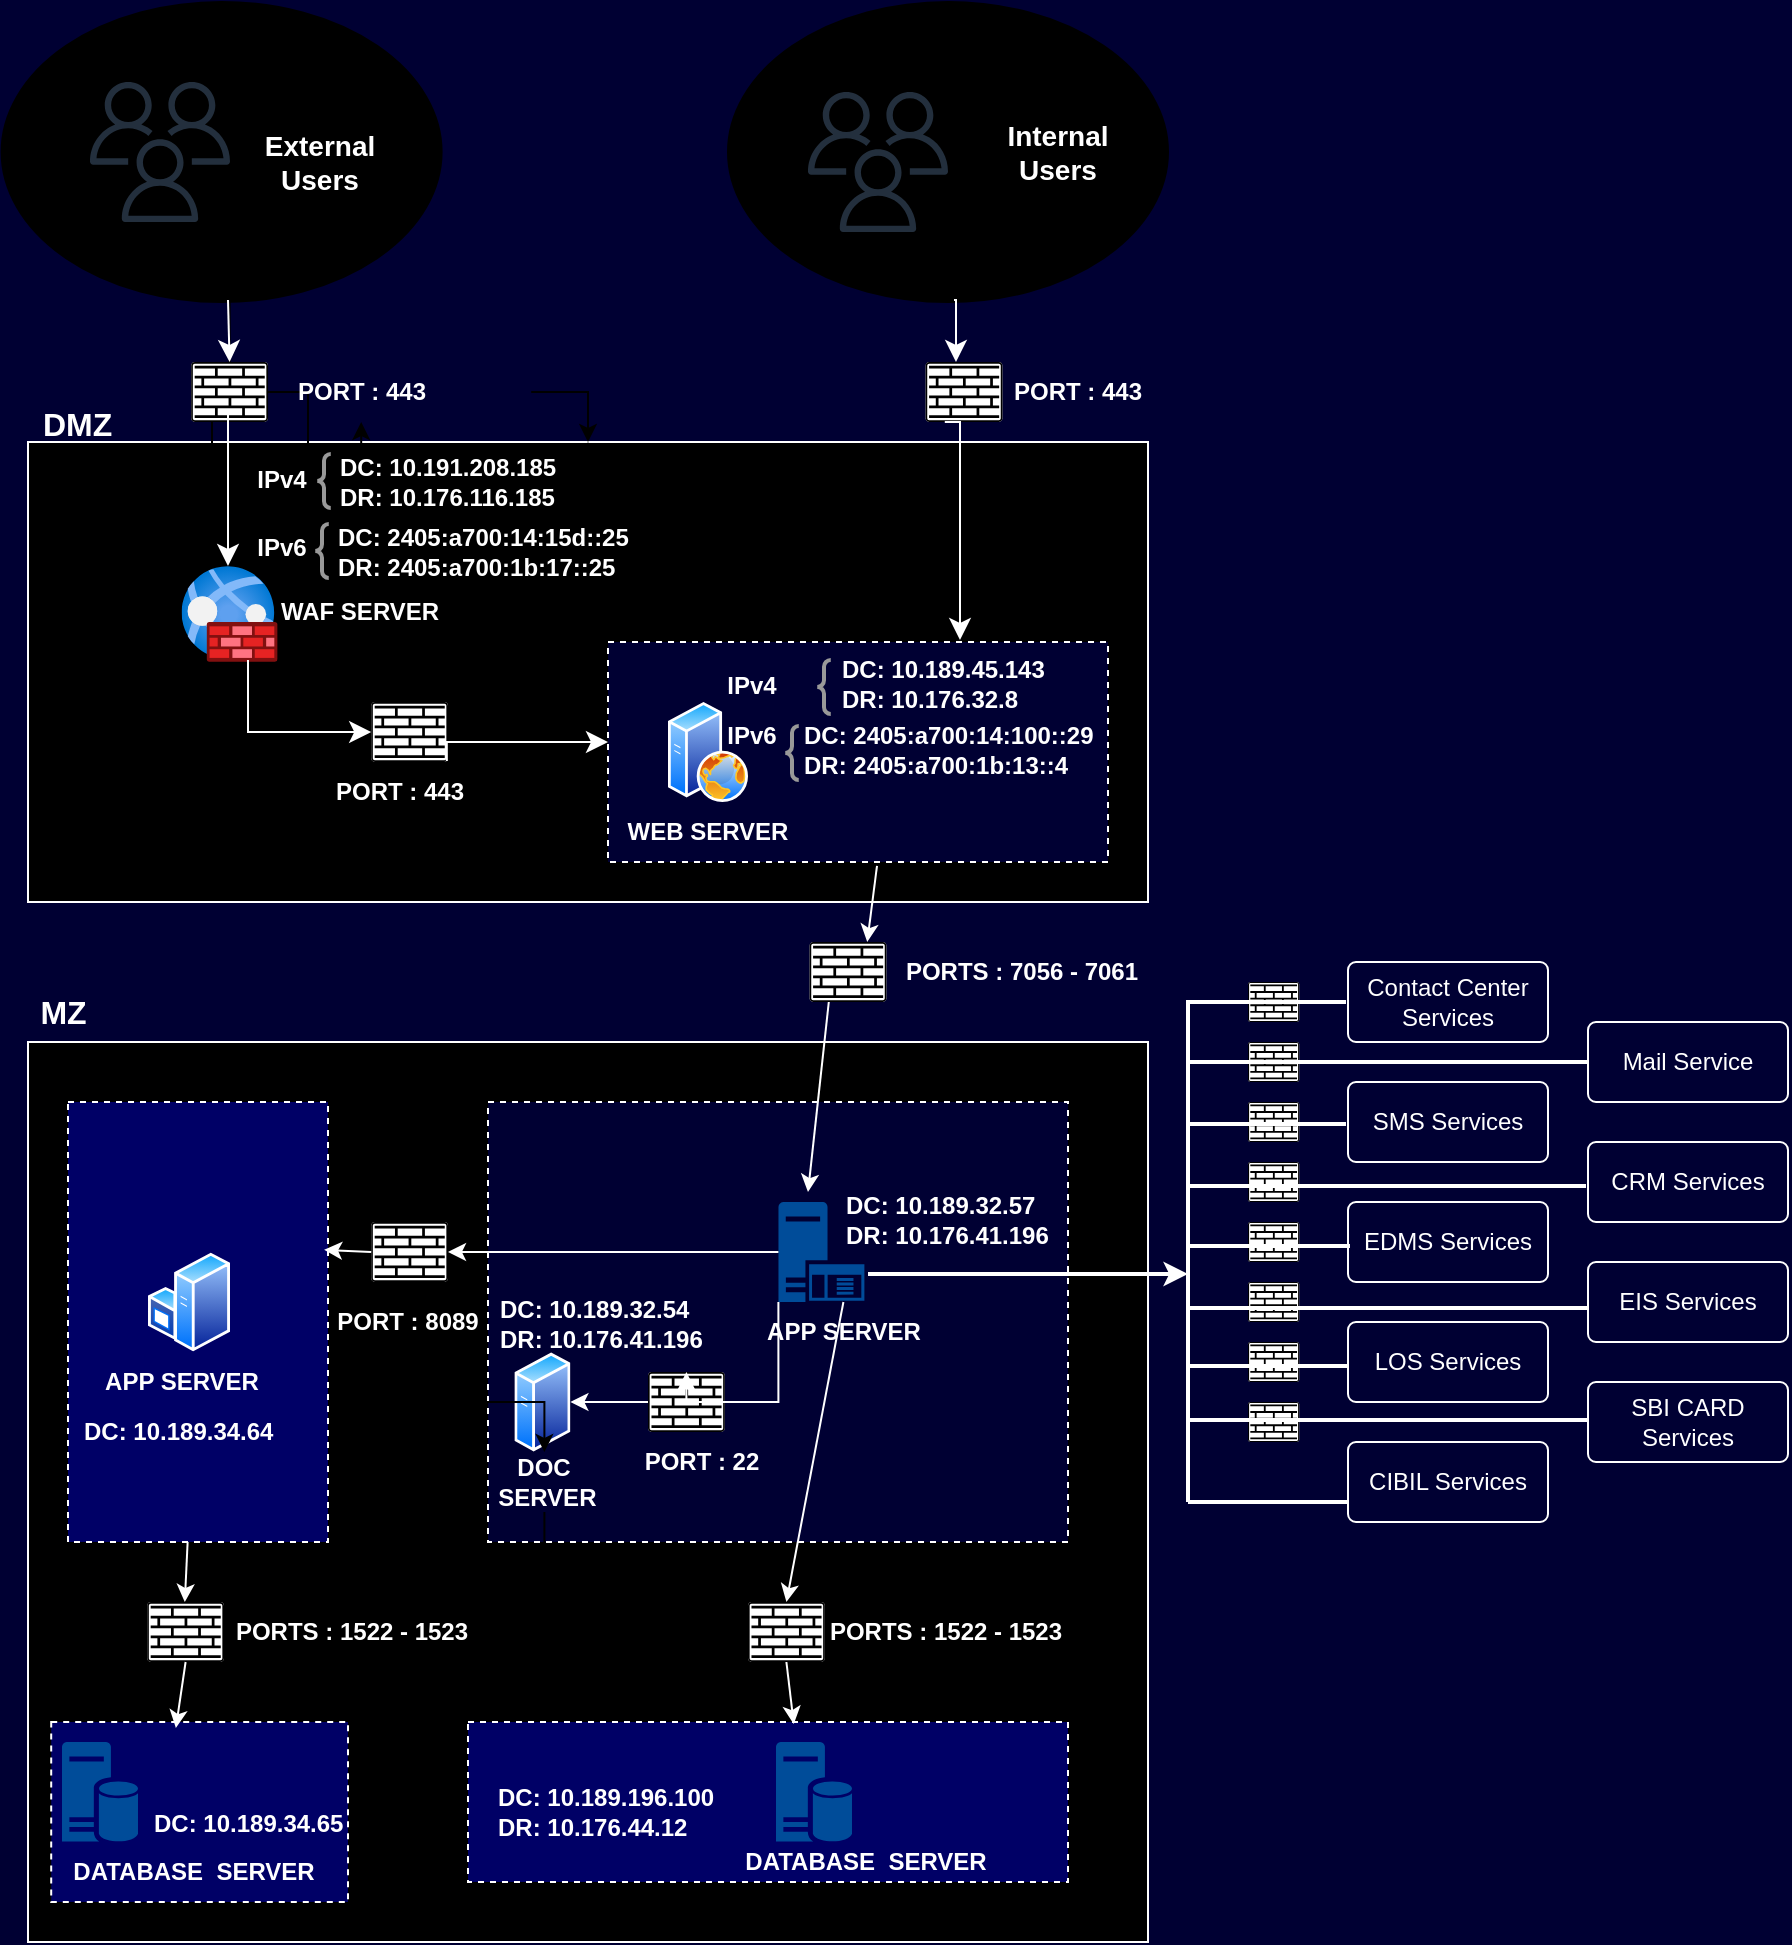 <mxfile version="21.7.1" type="github">
  <diagram name="Page-1" id="oqXGERug1uuN-IvBzlKQ">
    <mxGraphModel dx="1242" dy="1927" grid="1" gridSize="10" guides="1" tooltips="1" connect="1" arrows="1" fold="1" page="1" pageScale="1" pageWidth="827" pageHeight="1169" background="#000033" math="0" shadow="0">
      <root>
        <mxCell id="0" />
        <mxCell id="1" parent="0" />
        <mxCell id="LO9D87MCyvLMnB-GvMRJ-3" style="edgeStyle=orthogonalEdgeStyle;rounded=0;orthogonalLoop=1;jettySize=auto;html=1;exitX=0.5;exitY=1;exitDx=0;exitDy=0;labelBackgroundColor=none;fontColor=default;" parent="1" source="LO9D87MCyvLMnB-GvMRJ-1" edge="1">
          <mxGeometry relative="1" as="geometry">
            <mxPoint x="345" y="300" as="targetPoint" />
          </mxGeometry>
        </mxCell>
        <mxCell id="LO9D87MCyvLMnB-GvMRJ-1" value="" style="rounded=0;whiteSpace=wrap;html=1;labelBackgroundColor=none;fillColor=#000000;strokeColor=#FFFFFF;" parent="1" vertex="1">
          <mxGeometry x="40" y="90" width="560" height="230" as="geometry" />
        </mxCell>
        <mxCell id="LO9D87MCyvLMnB-GvMRJ-2" value="" style="rounded=0;whiteSpace=wrap;html=1;labelBackgroundColor=none;fillColor=#000000;strokeColor=#FFFFFF;" parent="1" vertex="1">
          <mxGeometry x="40" y="390" width="560" height="450" as="geometry" />
        </mxCell>
        <mxCell id="LO9D87MCyvLMnB-GvMRJ-4" value="" style="rounded=0;whiteSpace=wrap;html=1;dashed=1;labelBackgroundColor=none;strokeColor=#FFFFFF;fillColor=#000033;" parent="1" vertex="1">
          <mxGeometry x="270" y="420" width="290" height="220" as="geometry" />
        </mxCell>
        <mxCell id="LO9D87MCyvLMnB-GvMRJ-5" value="" style="rounded=0;whiteSpace=wrap;html=1;dashed=1;labelBackgroundColor=none;strokeColor=#FFFFFF;fillColor=#000066;" parent="1" vertex="1">
          <mxGeometry x="260" y="730" width="300" height="80" as="geometry" />
        </mxCell>
        <mxCell id="LO9D87MCyvLMnB-GvMRJ-12" value="" style="image;aspect=fixed;html=1;points=[];align=center;fontSize=12;image=img/lib/azure2/networking/Web_Application_Firewall_Policies_WAF.svg;labelBackgroundColor=none;" parent="1" vertex="1">
          <mxGeometry x="116.8" y="152" width="48" height="48" as="geometry" />
        </mxCell>
        <mxCell id="0uc-5ro3ScA0iMTsEKho-19" value="" style="edgeStyle=orthogonalEdgeStyle;rounded=0;orthogonalLoop=1;jettySize=auto;html=1;" parent="1" source="LO9D87MCyvLMnB-GvMRJ-13" target="LO9D87MCyvLMnB-GvMRJ-17" edge="1">
          <mxGeometry relative="1" as="geometry" />
        </mxCell>
        <mxCell id="LO9D87MCyvLMnB-GvMRJ-13" value="" style="rounded=0;whiteSpace=wrap;html=1;dashed=1;labelBackgroundColor=none;fillColor=#000033;strokeColor=#FFFFFF;" parent="1" vertex="1">
          <mxGeometry x="330" y="190" width="250" height="110" as="geometry" />
        </mxCell>
        <mxCell id="LO9D87MCyvLMnB-GvMRJ-15" value="" style="image;aspect=fixed;perimeter=ellipsePerimeter;html=1;align=center;shadow=0;dashed=0;spacingTop=3;image=img/lib/active_directory/web_server.svg;labelBackgroundColor=none;" parent="1" vertex="1">
          <mxGeometry x="360" y="220" width="40" height="50" as="geometry" />
        </mxCell>
        <mxCell id="LO9D87MCyvLMnB-GvMRJ-17" value="" style="sketch=0;points=[[0.015,0.015,0],[0.985,0.015,0],[0.985,0.985,0],[0.015,0.985,0],[0.25,0,0],[0.5,0,0],[0.75,0,0],[1,0.25,0],[1,0.5,0],[1,0.75,0],[0.75,1,0],[0.5,1,0],[0.25,1,0],[0,0.75,0],[0,0.5,0],[0,0.25,0]];verticalLabelPosition=bottom;html=1;verticalAlign=top;aspect=fixed;align=center;pointerEvents=1;shape=mxgraph.cisco19.rect;prIcon=firewall;labelBackgroundColor=none;" parent="1" vertex="1">
          <mxGeometry x="211.6" y="220" width="38.4" height="30" as="geometry" />
        </mxCell>
        <mxCell id="LO9D87MCyvLMnB-GvMRJ-18" value="" style="sketch=0;points=[[0.015,0.015,0],[0.985,0.015,0],[0.985,0.985,0],[0.015,0.985,0],[0.25,0,0],[0.5,0,0],[0.75,0,0],[1,0.25,0],[1,0.5,0],[1,0.75,0],[0.75,1,0],[0.5,1,0],[0.25,1,0],[0,0.75,0],[0,0.5,0],[0,0.25,0]];verticalLabelPosition=bottom;html=1;verticalAlign=top;aspect=fixed;align=center;pointerEvents=1;shape=mxgraph.cisco19.rect;prIcon=firewall;labelBackgroundColor=none;" parent="1" vertex="1">
          <mxGeometry x="430.8" y="340" width="38.4" height="30" as="geometry" />
        </mxCell>
        <mxCell id="LO9D87MCyvLMnB-GvMRJ-19" value="" style="sketch=0;points=[[0.015,0.015,0],[0.985,0.015,0],[0.985,0.985,0],[0.015,0.985,0],[0.25,0,0],[0.5,0,0],[0.75,0,0],[1,0.25,0],[1,0.5,0],[1,0.75,0],[0.75,1,0],[0.5,1,0],[0.25,1,0],[0,0.75,0],[0,0.5,0],[0,0.25,0]];verticalLabelPosition=bottom;html=1;verticalAlign=top;aspect=fixed;align=center;pointerEvents=1;shape=mxgraph.cisco19.rect;prIcon=firewall;labelBackgroundColor=none;" parent="1" vertex="1">
          <mxGeometry x="211.6" y="480" width="38.4" height="30" as="geometry" />
        </mxCell>
        <mxCell id="LO9D87MCyvLMnB-GvMRJ-20" value="" style="sketch=0;points=[[0.015,0.015,0],[0.985,0.015,0],[0.985,0.985,0],[0.015,0.985,0],[0.25,0,0],[0.5,0,0],[0.75,0,0],[1,0.25,0],[1,0.5,0],[1,0.75,0],[0.75,1,0],[0.5,1,0],[0.25,1,0],[0,0.75,0],[0,0.5,0],[0,0.25,0]];verticalLabelPosition=bottom;html=1;verticalAlign=top;aspect=fixed;align=center;pointerEvents=1;shape=mxgraph.cisco19.rect;prIcon=firewall;labelBackgroundColor=none;" parent="1" vertex="1">
          <mxGeometry x="350" y="555" width="38.4" height="30" as="geometry" />
        </mxCell>
        <mxCell id="LO9D87MCyvLMnB-GvMRJ-21" value="" style="image;aspect=fixed;perimeter=ellipsePerimeter;html=1;align=center;shadow=0;dashed=0;spacingTop=3;image=img/lib/active_directory/generic_server.svg;labelBackgroundColor=none;" parent="1" vertex="1">
          <mxGeometry x="283.2" y="545" width="28.0" height="50" as="geometry" />
        </mxCell>
        <mxCell id="LO9D87MCyvLMnB-GvMRJ-22" value="" style="sketch=0;points=[[0.015,0.015,0],[0.985,0.015,0],[0.985,0.985,0],[0.015,0.985,0],[0.25,0,0],[0.5,0,0],[0.75,0,0],[1,0.25,0],[1,0.5,0],[1,0.75,0],[0.75,1,0],[0.5,1,0],[0.25,1,0],[0,0.75,0],[0,0.5,0],[0,0.25,0]];verticalLabelPosition=bottom;html=1;verticalAlign=top;aspect=fixed;align=center;pointerEvents=1;shape=mxgraph.cisco19.rect;prIcon=firewall;labelBackgroundColor=none;" parent="1" vertex="1">
          <mxGeometry x="400" y="670" width="38.4" height="30" as="geometry" />
        </mxCell>
        <mxCell id="LO9D87MCyvLMnB-GvMRJ-25" value="DMZ&amp;nbsp;" style="text;html=1;align=center;verticalAlign=middle;whiteSpace=wrap;rounded=0;fontStyle=1;labelBackgroundColor=none;fontColor=#FFFFFF;fontSize=16;" parent="1" vertex="1">
          <mxGeometry x="36.6" y="66" width="60" height="30" as="geometry" />
        </mxCell>
        <mxCell id="LO9D87MCyvLMnB-GvMRJ-26" value="" style="sketch=0;aspect=fixed;pointerEvents=1;shadow=0;dashed=0;html=1;strokeColor=none;labelPosition=center;verticalLabelPosition=bottom;verticalAlign=top;align=center;fillColor=#004C99;shape=mxgraph.mscae.enterprise.database_server" parent="1" vertex="1">
          <mxGeometry x="414" y="740" width="38" height="50" as="geometry" />
        </mxCell>
        <mxCell id="LO9D87MCyvLMnB-GvMRJ-28" value="Mail Service" style="rounded=1;arcSize=10;whiteSpace=wrap;html=1;align=center;fontColor=#FFFFFF;fillColor=#000033;strokeColor=#FFFFFF;" parent="1" vertex="1">
          <mxGeometry x="820" y="380" width="100" height="40" as="geometry" />
        </mxCell>
        <mxCell id="LO9D87MCyvLMnB-GvMRJ-27" value="" style="sketch=0;aspect=fixed;pointerEvents=1;shadow=0;dashed=0;html=1;strokeColor=none;labelPosition=center;verticalLabelPosition=bottom;verticalAlign=top;align=center;fillColor=#004C99;shape=mxgraph.mscae.enterprise.application_server" parent="1" vertex="1">
          <mxGeometry x="415.2" y="470" width="43" height="50" as="geometry" />
        </mxCell>
        <mxCell id="LO9D87MCyvLMnB-GvMRJ-29" value="SMS Services" style="rounded=1;arcSize=10;whiteSpace=wrap;html=1;align=center;fontColor=#FFFFFF;fillColor=#000033;strokeColor=#FFFFFF;" parent="1" vertex="1">
          <mxGeometry x="700" y="410" width="100" height="40" as="geometry" />
        </mxCell>
        <mxCell id="LO9D87MCyvLMnB-GvMRJ-30" value="CRM Services" style="rounded=1;arcSize=10;whiteSpace=wrap;html=1;align=center;fontColor=#FFFFFF;fillColor=#000033;strokeColor=#FFFFFF;" parent="1" vertex="1">
          <mxGeometry x="820" y="440" width="100" height="40" as="geometry" />
        </mxCell>
        <mxCell id="LO9D87MCyvLMnB-GvMRJ-31" value="Contact Center Services" style="rounded=1;arcSize=10;whiteSpace=wrap;html=1;align=center;fontColor=#FFFFFF;fillColor=#000033;strokeColor=#FFFFFF;" parent="1" vertex="1">
          <mxGeometry x="700" y="350" width="100" height="40" as="geometry" />
        </mxCell>
        <mxCell id="LO9D87MCyvLMnB-GvMRJ-32" value="EDMS Services" style="rounded=1;arcSize=10;whiteSpace=wrap;html=1;align=center;fontColor=#FFFFFF;fillColor=#000033;strokeColor=#FFFFFF;" parent="1" vertex="1">
          <mxGeometry x="700" y="470" width="100" height="40" as="geometry" />
        </mxCell>
        <mxCell id="LO9D87MCyvLMnB-GvMRJ-33" value="LOS Services" style="rounded=1;arcSize=10;whiteSpace=wrap;html=1;align=center;fontColor=#FFFFFF;fillColor=#000033;strokeColor=#FFFFFF;" parent="1" vertex="1">
          <mxGeometry x="700" y="530" width="100" height="40" as="geometry" />
        </mxCell>
        <mxCell id="LO9D87MCyvLMnB-GvMRJ-34" value="EIS Services" style="rounded=1;arcSize=10;whiteSpace=wrap;html=1;align=center;fontColor=#FFFFFF;fillColor=#000033;strokeColor=#FFFFFF;" parent="1" vertex="1">
          <mxGeometry x="820" y="500" width="100" height="40" as="geometry" />
        </mxCell>
        <mxCell id="LO9D87MCyvLMnB-GvMRJ-35" value="MZ&amp;nbsp;" style="text;html=1;align=center;verticalAlign=middle;whiteSpace=wrap;rounded=0;fontStyle=1;labelBackgroundColor=none;fontColor=#FFFFFF;fontSize=16;" parent="1" vertex="1">
          <mxGeometry x="30.0" y="360" width="60" height="30" as="geometry" />
        </mxCell>
        <mxCell id="LO9D87MCyvLMnB-GvMRJ-36" value="SBI CARD Services" style="rounded=1;arcSize=10;whiteSpace=wrap;html=1;align=center;fontColor=#FFFFFF;fillColor=#000033;strokeColor=#FFFFFF;" parent="1" vertex="1">
          <mxGeometry x="820" y="560" width="100" height="40" as="geometry" />
        </mxCell>
        <mxCell id="LO9D87MCyvLMnB-GvMRJ-39" value="" style="rounded=0;whiteSpace=wrap;html=1;dashed=1;labelBackgroundColor=none;strokeColor=#FFFFFF;fillColor=#000066;" parent="1" vertex="1">
          <mxGeometry x="60" y="420" width="130" height="220" as="geometry" />
        </mxCell>
        <mxCell id="LO9D87MCyvLMnB-GvMRJ-40" value="" style="rounded=0;whiteSpace=wrap;html=1;dashed=1;labelBackgroundColor=none;strokeColor=#FFFFFF;fillColor=#000066;" parent="1" vertex="1">
          <mxGeometry x="51.6" y="730" width="148.4" height="90" as="geometry" />
        </mxCell>
        <mxCell id="LO9D87MCyvLMnB-GvMRJ-42" value="" style="sketch=0;aspect=fixed;pointerEvents=1;shadow=0;dashed=0;html=1;strokeColor=none;labelPosition=center;verticalLabelPosition=bottom;verticalAlign=top;align=center;fillColor=#004C99;shape=mxgraph.mscae.enterprise.database_server" parent="1" vertex="1">
          <mxGeometry x="57" y="740" width="38" height="50" as="geometry" />
        </mxCell>
        <mxCell id="LO9D87MCyvLMnB-GvMRJ-43" value="" style="image;aspect=fixed;perimeter=ellipsePerimeter;html=1;align=center;shadow=0;dashed=0;spacingTop=3;image=img/lib/active_directory/windows_server.svg;labelBackgroundColor=none;" parent="1" vertex="1">
          <mxGeometry x="100" y="495" width="41" height="50" as="geometry" />
        </mxCell>
        <mxCell id="LO9D87MCyvLMnB-GvMRJ-44" value="" style="sketch=0;points=[[0.015,0.015,0],[0.985,0.015,0],[0.985,0.985,0],[0.015,0.985,0],[0.25,0,0],[0.5,0,0],[0.75,0,0],[1,0.25,0],[1,0.5,0],[1,0.75,0],[0.75,1,0],[0.5,1,0],[0.25,1,0],[0,0.75,0],[0,0.5,0],[0,0.25,0]];verticalLabelPosition=bottom;html=1;verticalAlign=top;aspect=fixed;align=center;pointerEvents=1;shape=mxgraph.cisco19.rect;prIcon=firewall;labelBackgroundColor=none;" parent="1" vertex="1">
          <mxGeometry x="99.6" y="670" width="38.4" height="30" as="geometry" />
        </mxCell>
        <mxCell id="LO9D87MCyvLMnB-GvMRJ-49" value="" style="ellipse;whiteSpace=wrap;html=1;fillColor=#000000;" parent="1" vertex="1">
          <mxGeometry x="26.8" y="-130" width="220" height="150" as="geometry" />
        </mxCell>
        <mxCell id="LO9D87MCyvLMnB-GvMRJ-48" value="" style="sketch=0;outlineConnect=0;fontColor=#232F3E;gradientColor=none;fillColor=#232F3D;strokeColor=none;dashed=0;verticalLabelPosition=bottom;verticalAlign=top;align=center;html=1;fontSize=12;fontStyle=0;aspect=fixed;pointerEvents=1;shape=mxgraph.aws4.users;" parent="1" vertex="1">
          <mxGeometry x="71" y="-90" width="70" height="70" as="geometry" />
        </mxCell>
        <mxCell id="0uc-5ro3ScA0iMTsEKho-7" style="edgeStyle=orthogonalEdgeStyle;rounded=0;orthogonalLoop=1;jettySize=auto;html=1;exitX=1;exitY=0.5;exitDx=0;exitDy=0;exitPerimeter=0;" parent="1" source="0uc-5ro3ScA0iMTsEKho-68" target="LO9D87MCyvLMnB-GvMRJ-1" edge="1">
          <mxGeometry relative="1" as="geometry" />
        </mxCell>
        <mxCell id="0uc-5ro3ScA0iMTsEKho-17" value="" style="edgeStyle=orthogonalEdgeStyle;rounded=0;orthogonalLoop=1;jettySize=auto;html=1;" parent="1" source="LO9D87MCyvLMnB-GvMRJ-50" target="LO9D87MCyvLMnB-GvMRJ-51" edge="1">
          <mxGeometry relative="1" as="geometry" />
        </mxCell>
        <mxCell id="LO9D87MCyvLMnB-GvMRJ-50" value="" style="sketch=0;points=[[0.015,0.015,0],[0.985,0.015,0],[0.985,0.985,0],[0.015,0.985,0],[0.25,0,0],[0.5,0,0],[0.75,0,0],[1,0.25,0],[1,0.5,0],[1,0.75,0],[0.75,1,0],[0.5,1,0],[0.25,1,0],[0,0.75,0],[0,0.5,0],[0,0.25,0]];verticalLabelPosition=bottom;html=1;verticalAlign=top;aspect=fixed;align=center;pointerEvents=1;shape=mxgraph.cisco19.rect;prIcon=firewall;labelBackgroundColor=none;" parent="1" vertex="1">
          <mxGeometry x="121.6" y="50" width="38.4" height="30" as="geometry" />
        </mxCell>
        <mxCell id="LO9D87MCyvLMnB-GvMRJ-51" value="External Users" style="text;html=1;strokeColor=none;fillColor=none;align=center;verticalAlign=middle;whiteSpace=wrap;rounded=0;fontColor=#FFFFFF;fontSize=14;fontStyle=1" parent="1" vertex="1">
          <mxGeometry x="141" y="-70" width="90" height="40" as="geometry" />
        </mxCell>
        <mxCell id="LO9D87MCyvLMnB-GvMRJ-52" value="" style="ellipse;whiteSpace=wrap;html=1;fillColor=#000000;" parent="1" vertex="1">
          <mxGeometry x="390" y="-130" width="220" height="150" as="geometry" />
        </mxCell>
        <mxCell id="LO9D87MCyvLMnB-GvMRJ-53" value="" style="sketch=0;outlineConnect=0;fontColor=#232F3E;gradientColor=none;fillColor=#232F3D;strokeColor=none;dashed=0;verticalLabelPosition=bottom;verticalAlign=top;align=center;html=1;fontSize=12;fontStyle=0;aspect=fixed;pointerEvents=1;shape=mxgraph.aws4.users;" parent="1" vertex="1">
          <mxGeometry x="430" y="-85" width="70" height="70" as="geometry" />
        </mxCell>
        <mxCell id="LO9D87MCyvLMnB-GvMRJ-54" value="Internal Users" style="text;html=1;strokeColor=none;fillColor=none;align=center;verticalAlign=middle;whiteSpace=wrap;rounded=0;fontColor=#FFFFFF;fontSize=14;fontStyle=1" parent="1" vertex="1">
          <mxGeometry x="510" y="-75" width="90" height="40" as="geometry" />
        </mxCell>
        <mxCell id="LO9D87MCyvLMnB-GvMRJ-55" value="" style="sketch=0;points=[[0.015,0.015,0],[0.985,0.015,0],[0.985,0.985,0],[0.015,0.985,0],[0.25,0,0],[0.5,0,0],[0.75,0,0],[1,0.25,0],[1,0.5,0],[1,0.75,0],[0.75,1,0],[0.5,1,0],[0.25,1,0],[0,0.75,0],[0,0.5,0],[0,0.25,0]];verticalLabelPosition=bottom;html=1;verticalAlign=top;aspect=fixed;align=center;pointerEvents=1;shape=mxgraph.cisco19.rect;prIcon=firewall;labelBackgroundColor=none;" parent="1" vertex="1">
          <mxGeometry x="488.8" y="50" width="38.4" height="30" as="geometry" />
        </mxCell>
        <mxCell id="0uc-5ro3ScA0iMTsEKho-4" value="" style="edgeStyle=segmentEdgeStyle;endArrow=classic;html=1;curved=0;rounded=0;endSize=8;startSize=8;strokeColor=#FFFFFF;entryX=0.5;entryY=0;entryDx=0;entryDy=0;entryPerimeter=0;" parent="1" target="LO9D87MCyvLMnB-GvMRJ-50" edge="1">
          <mxGeometry width="50" height="50" relative="1" as="geometry">
            <mxPoint x="140" y="19" as="sourcePoint" />
            <mxPoint x="210" y="30" as="targetPoint" />
            <Array as="points">
              <mxPoint x="140" y="19" />
            </Array>
          </mxGeometry>
        </mxCell>
        <mxCell id="0uc-5ro3ScA0iMTsEKho-5" value="" style="edgeStyle=segmentEdgeStyle;endArrow=classic;html=1;curved=0;rounded=0;endSize=8;startSize=8;strokeColor=#FFFFFF;entryX=0.5;entryY=0;entryDx=0;entryDy=0;entryPerimeter=0;" parent="1" edge="1">
          <mxGeometry width="50" height="50" relative="1" as="geometry">
            <mxPoint x="503" y="19" as="sourcePoint" />
            <mxPoint x="504" y="50" as="targetPoint" />
            <Array as="points">
              <mxPoint x="503" y="19" />
            </Array>
          </mxGeometry>
        </mxCell>
        <mxCell id="0uc-5ro3ScA0iMTsEKho-10" value="" style="edgeStyle=segmentEdgeStyle;endArrow=classic;html=1;curved=0;rounded=0;endSize=8;startSize=8;" parent="1" edge="1">
          <mxGeometry width="50" height="50" relative="1" as="geometry">
            <mxPoint x="132" y="80" as="sourcePoint" />
            <mxPoint x="132" y="142" as="targetPoint" />
            <Array as="points">
              <mxPoint x="132" y="80" />
            </Array>
          </mxGeometry>
        </mxCell>
        <mxCell id="0uc-5ro3ScA0iMTsEKho-12" value="" style="edgeStyle=segmentEdgeStyle;endArrow=classic;html=1;curved=0;rounded=0;endSize=8;startSize=8;strokeColor=#FFFFFF;" parent="1" target="LO9D87MCyvLMnB-GvMRJ-12" edge="1">
          <mxGeometry width="50" height="50" relative="1" as="geometry">
            <mxPoint x="140" y="74" as="sourcePoint" />
            <mxPoint x="141" y="105" as="targetPoint" />
            <Array as="points">
              <mxPoint x="140" y="120" />
              <mxPoint x="140" y="120" />
            </Array>
          </mxGeometry>
        </mxCell>
        <mxCell id="0uc-5ro3ScA0iMTsEKho-15" value="" style="edgeStyle=segmentEdgeStyle;endArrow=classic;html=1;curved=0;rounded=0;endSize=8;startSize=8;strokeColor=#FFFFFF;exitX=0.25;exitY=1;exitDx=0;exitDy=0;exitPerimeter=0;" parent="1" source="LO9D87MCyvLMnB-GvMRJ-55" edge="1">
          <mxGeometry width="50" height="50" relative="1" as="geometry">
            <mxPoint x="506" y="111" as="sourcePoint" />
            <mxPoint x="506" y="189" as="targetPoint" />
            <Array as="points">
              <mxPoint x="506" y="80" />
            </Array>
          </mxGeometry>
        </mxCell>
        <mxCell id="0uc-5ro3ScA0iMTsEKho-16" value="" style="edgeStyle=segmentEdgeStyle;endArrow=classic;html=1;curved=0;rounded=0;endSize=8;startSize=8;strokeColor=#FFFFFF;entryX=0;entryY=0.5;entryDx=0;entryDy=0;entryPerimeter=0;" parent="1" target="LO9D87MCyvLMnB-GvMRJ-17" edge="1">
          <mxGeometry width="50" height="50" relative="1" as="geometry">
            <mxPoint x="150" y="199" as="sourcePoint" />
            <mxPoint x="150" y="277" as="targetPoint" />
            <Array as="points">
              <mxPoint x="150" y="235" />
            </Array>
          </mxGeometry>
        </mxCell>
        <mxCell id="0uc-5ro3ScA0iMTsEKho-18" value="" style="edgeStyle=segmentEdgeStyle;endArrow=classic;html=1;curved=0;rounded=0;endSize=8;startSize=8;strokeColor=#FFFFFF;exitX=0.985;exitY=0.985;exitDx=0;exitDy=0;exitPerimeter=0;" parent="1" source="LO9D87MCyvLMnB-GvMRJ-17" target="LO9D87MCyvLMnB-GvMRJ-13" edge="1">
          <mxGeometry width="50" height="50" relative="1" as="geometry">
            <mxPoint x="304" y="206" as="sourcePoint" />
            <mxPoint x="320" y="240" as="targetPoint" />
            <Array as="points">
              <mxPoint x="249" y="240" />
            </Array>
          </mxGeometry>
        </mxCell>
        <mxCell id="0uc-5ro3ScA0iMTsEKho-22" value="" style="endArrow=classic;html=1;rounded=0;strokeColor=#FFFFFF;exitX=0.25;exitY=1;exitDx=0;exitDy=0;exitPerimeter=0;" parent="1" source="LO9D87MCyvLMnB-GvMRJ-18" edge="1">
          <mxGeometry width="50" height="50" relative="1" as="geometry">
            <mxPoint x="448" y="375" as="sourcePoint" />
            <mxPoint x="430" y="465" as="targetPoint" />
          </mxGeometry>
        </mxCell>
        <mxCell id="0uc-5ro3ScA0iMTsEKho-23" value="" style="endArrow=classic;html=1;rounded=0;exitX=0.538;exitY=1.018;exitDx=0;exitDy=0;exitPerimeter=0;entryX=0.75;entryY=0;entryDx=0;entryDy=0;entryPerimeter=0;strokeColor=#FFFFFF;" parent="1" source="LO9D87MCyvLMnB-GvMRJ-13" target="LO9D87MCyvLMnB-GvMRJ-18" edge="1">
          <mxGeometry width="50" height="50" relative="1" as="geometry">
            <mxPoint x="390" y="390" as="sourcePoint" />
            <mxPoint x="440" y="340" as="targetPoint" />
          </mxGeometry>
        </mxCell>
        <mxCell id="0uc-5ro3ScA0iMTsEKho-24" value="" style="endArrow=classic;html=1;rounded=0;exitX=0;exitY=0.5;exitDx=0;exitDy=0;exitPerimeter=0;entryX=1;entryY=0.5;entryDx=0;entryDy=0;entryPerimeter=0;strokeColor=#FFFFFF;" parent="1" source="LO9D87MCyvLMnB-GvMRJ-27" target="LO9D87MCyvLMnB-GvMRJ-19" edge="1">
          <mxGeometry width="50" height="50" relative="1" as="geometry">
            <mxPoint x="390" y="590" as="sourcePoint" />
            <mxPoint x="440" y="540" as="targetPoint" />
          </mxGeometry>
        </mxCell>
        <mxCell id="0uc-5ro3ScA0iMTsEKho-25" value="" style="edgeStyle=elbowEdgeStyle;elbow=vertical;endArrow=classic;html=1;curved=0;rounded=0;endSize=8;startSize=8;exitX=0;exitY=1;exitDx=0;exitDy=0;exitPerimeter=0;entryX=0.5;entryY=0;entryDx=0;entryDy=0;entryPerimeter=0;strokeColor=#FFFFFF;" parent="1" source="LO9D87MCyvLMnB-GvMRJ-27" target="LO9D87MCyvLMnB-GvMRJ-20" edge="1">
          <mxGeometry width="50" height="50" relative="1" as="geometry">
            <mxPoint x="390" y="590" as="sourcePoint" />
            <mxPoint x="440" y="540" as="targetPoint" />
            <Array as="points">
              <mxPoint x="415" y="570" />
            </Array>
          </mxGeometry>
        </mxCell>
        <mxCell id="0uc-5ro3ScA0iMTsEKho-26" value="" style="endArrow=classic;html=1;rounded=0;exitX=0;exitY=0.5;exitDx=0;exitDy=0;exitPerimeter=0;entryX=1;entryY=0.5;entryDx=0;entryDy=0;strokeColor=#FFFFFF;" parent="1" source="LO9D87MCyvLMnB-GvMRJ-20" target="LO9D87MCyvLMnB-GvMRJ-21" edge="1">
          <mxGeometry width="50" height="50" relative="1" as="geometry">
            <mxPoint x="390" y="590" as="sourcePoint" />
            <mxPoint x="440" y="540" as="targetPoint" />
          </mxGeometry>
        </mxCell>
        <mxCell id="0uc-5ro3ScA0iMTsEKho-27" value="" style="endArrow=classic;html=1;rounded=0;entryX=0.5;entryY=0;entryDx=0;entryDy=0;entryPerimeter=0;strokeColor=#FFFFFF;exitX=0.5;exitY=0;exitDx=0;exitDy=0;" parent="1" source="0uc-5ro3ScA0iMTsEKho-57" target="LO9D87MCyvLMnB-GvMRJ-22" edge="1">
          <mxGeometry width="50" height="50" relative="1" as="geometry">
            <mxPoint x="390" y="590" as="sourcePoint" />
            <mxPoint x="440" y="540" as="targetPoint" />
          </mxGeometry>
        </mxCell>
        <mxCell id="0uc-5ro3ScA0iMTsEKho-28" value="" style="endArrow=classic;html=1;rounded=0;exitX=0;exitY=0.5;exitDx=0;exitDy=0;exitPerimeter=0;entryX=0.985;entryY=0.336;entryDx=0;entryDy=0;entryPerimeter=0;strokeColor=#FFFFFF;" parent="1" source="LO9D87MCyvLMnB-GvMRJ-19" target="LO9D87MCyvLMnB-GvMRJ-39" edge="1">
          <mxGeometry width="50" height="50" relative="1" as="geometry">
            <mxPoint x="390" y="590" as="sourcePoint" />
            <mxPoint x="440" y="540" as="targetPoint" />
          </mxGeometry>
        </mxCell>
        <mxCell id="0uc-5ro3ScA0iMTsEKho-29" value="" style="endArrow=classic;html=1;rounded=0;exitX=0.5;exitY=1;exitDx=0;exitDy=0;exitPerimeter=0;entryX=0.543;entryY=0.013;entryDx=0;entryDy=0;entryPerimeter=0;strokeColor=#FFFFFF;" parent="1" source="LO9D87MCyvLMnB-GvMRJ-22" target="LO9D87MCyvLMnB-GvMRJ-5" edge="1">
          <mxGeometry width="50" height="50" relative="1" as="geometry">
            <mxPoint x="390" y="590" as="sourcePoint" />
            <mxPoint x="440" y="540" as="targetPoint" />
          </mxGeometry>
        </mxCell>
        <mxCell id="0uc-5ro3ScA0iMTsEKho-30" value="" style="endArrow=classic;html=1;rounded=0;entryX=0.75;entryY=0;entryDx=0;entryDy=0;entryPerimeter=0;strokeColor=#FFFFFF;" parent="1" source="LO9D87MCyvLMnB-GvMRJ-39" edge="1">
          <mxGeometry width="50" height="50" relative="1" as="geometry">
            <mxPoint x="115" y="640" as="sourcePoint" />
            <mxPoint x="118.4" y="670" as="targetPoint" />
          </mxGeometry>
        </mxCell>
        <mxCell id="0uc-5ro3ScA0iMTsEKho-31" value="" style="endArrow=classic;html=1;rounded=0;exitX=0.5;exitY=1;exitDx=0;exitDy=0;exitPerimeter=0;entryX=0.42;entryY=0.033;entryDx=0;entryDy=0;strokeColor=#FFFFFF;entryPerimeter=0;" parent="1" source="LO9D87MCyvLMnB-GvMRJ-44" target="LO9D87MCyvLMnB-GvMRJ-40" edge="1">
          <mxGeometry width="50" height="50" relative="1" as="geometry">
            <mxPoint x="390" y="590" as="sourcePoint" />
            <mxPoint x="440" y="540" as="targetPoint" />
          </mxGeometry>
        </mxCell>
        <mxCell id="0uc-5ro3ScA0iMTsEKho-32" value="" style="sketch=0;points=[[0.015,0.015,0],[0.985,0.015,0],[0.985,0.985,0],[0.015,0.985,0],[0.25,0,0],[0.5,0,0],[0.75,0,0],[1,0.25,0],[1,0.5,0],[1,0.75,0],[0.75,1,0],[0.5,1,0],[0.25,1,0],[0,0.75,0],[0,0.5,0],[0,0.25,0]];verticalLabelPosition=bottom;html=1;verticalAlign=top;aspect=fixed;align=center;pointerEvents=1;shape=mxgraph.cisco19.rect;prIcon=firewall;labelBackgroundColor=none;" parent="1" vertex="1">
          <mxGeometry x="650" y="420" width="25.6" height="20" as="geometry" />
        </mxCell>
        <mxCell id="0uc-5ro3ScA0iMTsEKho-33" value="" style="sketch=0;points=[[0.015,0.015,0],[0.985,0.015,0],[0.985,0.985,0],[0.015,0.985,0],[0.25,0,0],[0.5,0,0],[0.75,0,0],[1,0.25,0],[1,0.5,0],[1,0.75,0],[0.75,1,0],[0.5,1,0],[0.25,1,0],[0,0.75,0],[0,0.5,0],[0,0.25,0]];verticalLabelPosition=bottom;html=1;verticalAlign=top;aspect=fixed;align=center;pointerEvents=1;shape=mxgraph.cisco19.rect;prIcon=firewall;labelBackgroundColor=none;" parent="1" vertex="1">
          <mxGeometry x="650" y="390" width="25.6" height="20" as="geometry" />
        </mxCell>
        <mxCell id="0uc-5ro3ScA0iMTsEKho-35" value="" style="sketch=0;points=[[0.015,0.015,0],[0.985,0.015,0],[0.985,0.985,0],[0.015,0.985,0],[0.25,0,0],[0.5,0,0],[0.75,0,0],[1,0.25,0],[1,0.5,0],[1,0.75,0],[0.75,1,0],[0.5,1,0],[0.25,1,0],[0,0.75,0],[0,0.5,0],[0,0.25,0]];verticalLabelPosition=bottom;html=1;verticalAlign=top;aspect=fixed;align=center;pointerEvents=1;shape=mxgraph.cisco19.rect;prIcon=firewall;labelBackgroundColor=none;" parent="1" vertex="1">
          <mxGeometry x="650" y="450" width="25.6" height="20" as="geometry" />
        </mxCell>
        <mxCell id="0uc-5ro3ScA0iMTsEKho-34" value="" style="sketch=0;points=[[0.015,0.015,0],[0.985,0.015,0],[0.985,0.985,0],[0.015,0.985,0],[0.25,0,0],[0.5,0,0],[0.75,0,0],[1,0.25,0],[1,0.5,0],[1,0.75,0],[0.75,1,0],[0.5,1,0],[0.25,1,0],[0,0.75,0],[0,0.5,0],[0,0.25,0]];verticalLabelPosition=bottom;html=1;verticalAlign=top;aspect=fixed;align=center;pointerEvents=1;shape=mxgraph.cisco19.rect;prIcon=firewall;labelBackgroundColor=none;" parent="1" vertex="1">
          <mxGeometry x="650" y="360" width="25.6" height="20" as="geometry" />
        </mxCell>
        <mxCell id="0uc-5ro3ScA0iMTsEKho-36" value="" style="sketch=0;points=[[0.015,0.015,0],[0.985,0.015,0],[0.985,0.985,0],[0.015,0.985,0],[0.25,0,0],[0.5,0,0],[0.75,0,0],[1,0.25,0],[1,0.5,0],[1,0.75,0],[0.75,1,0],[0.5,1,0],[0.25,1,0],[0,0.75,0],[0,0.5,0],[0,0.25,0]];verticalLabelPosition=bottom;html=1;verticalAlign=top;aspect=fixed;align=center;pointerEvents=1;shape=mxgraph.cisco19.rect;prIcon=firewall;labelBackgroundColor=none;" parent="1" vertex="1">
          <mxGeometry x="650" y="480" width="25.6" height="20" as="geometry" />
        </mxCell>
        <mxCell id="0uc-5ro3ScA0iMTsEKho-37" value="" style="sketch=0;points=[[0.015,0.015,0],[0.985,0.015,0],[0.985,0.985,0],[0.015,0.985,0],[0.25,0,0],[0.5,0,0],[0.75,0,0],[1,0.25,0],[1,0.5,0],[1,0.75,0],[0.75,1,0],[0.5,1,0],[0.25,1,0],[0,0.75,0],[0,0.5,0],[0,0.25,0]];verticalLabelPosition=bottom;html=1;verticalAlign=top;aspect=fixed;align=center;pointerEvents=1;shape=mxgraph.cisco19.rect;prIcon=firewall;labelBackgroundColor=none;" parent="1" vertex="1">
          <mxGeometry x="650" y="510" width="25.6" height="20" as="geometry" />
        </mxCell>
        <mxCell id="0uc-5ro3ScA0iMTsEKho-38" value="" style="sketch=0;points=[[0.015,0.015,0],[0.985,0.015,0],[0.985,0.985,0],[0.015,0.985,0],[0.25,0,0],[0.5,0,0],[0.75,0,0],[1,0.25,0],[1,0.5,0],[1,0.75,0],[0.75,1,0],[0.5,1,0],[0.25,1,0],[0,0.75,0],[0,0.5,0],[0,0.25,0]];verticalLabelPosition=bottom;html=1;verticalAlign=top;aspect=fixed;align=center;pointerEvents=1;shape=mxgraph.cisco19.rect;prIcon=firewall;labelBackgroundColor=none;" parent="1" vertex="1">
          <mxGeometry x="650" y="540" width="25.6" height="20" as="geometry" />
        </mxCell>
        <mxCell id="0uc-5ro3ScA0iMTsEKho-39" value="" style="sketch=0;points=[[0.015,0.015,0],[0.985,0.015,0],[0.985,0.985,0],[0.015,0.985,0],[0.25,0,0],[0.5,0,0],[0.75,0,0],[1,0.25,0],[1,0.5,0],[1,0.75,0],[0.75,1,0],[0.5,1,0],[0.25,1,0],[0,0.75,0],[0,0.5,0],[0,0.25,0]];verticalLabelPosition=bottom;html=1;verticalAlign=top;aspect=fixed;align=center;pointerEvents=1;shape=mxgraph.cisco19.rect;prIcon=firewall;labelBackgroundColor=none;" parent="1" vertex="1">
          <mxGeometry x="650" y="570" width="25.6" height="20" as="geometry" />
        </mxCell>
        <mxCell id="0uc-5ro3ScA0iMTsEKho-42" value="" style="endArrow=none;html=1;rounded=0;strokeWidth=2;strokeColor=#FFFFFF;entryX=0;entryY=0.5;entryDx=0;entryDy=0;" parent="1" edge="1">
          <mxGeometry relative="1" as="geometry">
            <mxPoint x="619" y="370" as="sourcePoint" />
            <mxPoint x="699" y="370" as="targetPoint" />
          </mxGeometry>
        </mxCell>
        <mxCell id="0uc-5ro3ScA0iMTsEKho-40" value="" style="endArrow=none;html=1;rounded=0;strokeWidth=2;strokeColor=#FFFFFF;" parent="1" edge="1">
          <mxGeometry width="50" height="50" relative="1" as="geometry">
            <mxPoint x="620" y="620" as="sourcePoint" />
            <mxPoint x="620" y="370" as="targetPoint" />
          </mxGeometry>
        </mxCell>
        <mxCell id="0uc-5ro3ScA0iMTsEKho-43" value="" style="endArrow=none;html=1;rounded=0;strokeWidth=2;strokeColor=#FFFFFF;entryX=0;entryY=0.5;entryDx=0;entryDy=0;" parent="1" target="LO9D87MCyvLMnB-GvMRJ-28" edge="1">
          <mxGeometry relative="1" as="geometry">
            <mxPoint x="620" y="400" as="sourcePoint" />
            <mxPoint x="709" y="380" as="targetPoint" />
          </mxGeometry>
        </mxCell>
        <mxCell id="0uc-5ro3ScA0iMTsEKho-44" value="" style="endArrow=none;html=1;rounded=0;strokeWidth=2;strokeColor=#FFFFFF;entryX=0;entryY=0.5;entryDx=0;entryDy=0;" parent="1" edge="1">
          <mxGeometry relative="1" as="geometry">
            <mxPoint x="620" y="523" as="sourcePoint" />
            <mxPoint x="820" y="523" as="targetPoint" />
          </mxGeometry>
        </mxCell>
        <mxCell id="0uc-5ro3ScA0iMTsEKho-45" value="" style="endArrow=none;html=1;rounded=0;strokeWidth=2;strokeColor=#FFFFFF;entryX=0;entryY=0.5;entryDx=0;entryDy=0;" parent="1" edge="1">
          <mxGeometry relative="1" as="geometry">
            <mxPoint x="619" y="462" as="sourcePoint" />
            <mxPoint x="819" y="462" as="targetPoint" />
          </mxGeometry>
        </mxCell>
        <mxCell id="0uc-5ro3ScA0iMTsEKho-46" value="" style="endArrow=none;html=1;rounded=0;strokeWidth=2;strokeColor=#FFFFFF;entryX=0;entryY=0.5;entryDx=0;entryDy=0;" parent="1" edge="1">
          <mxGeometry relative="1" as="geometry">
            <mxPoint x="620" y="579" as="sourcePoint" />
            <mxPoint x="820" y="579" as="targetPoint" />
          </mxGeometry>
        </mxCell>
        <mxCell id="0uc-5ro3ScA0iMTsEKho-47" value="CIBIL Services" style="rounded=1;arcSize=10;whiteSpace=wrap;html=1;align=center;fontColor=#FFFFFF;fillColor=#000033;strokeColor=#FFFFFF;" parent="1" vertex="1">
          <mxGeometry x="700" y="590" width="100" height="40" as="geometry" />
        </mxCell>
        <mxCell id="0uc-5ro3ScA0iMTsEKho-48" value="" style="endArrow=none;html=1;rounded=0;strokeWidth=2;strokeColor=#FFFFFF;entryX=0;entryY=0.5;entryDx=0;entryDy=0;" parent="1" edge="1">
          <mxGeometry relative="1" as="geometry">
            <mxPoint x="621" y="492" as="sourcePoint" />
            <mxPoint x="701" y="492" as="targetPoint" />
          </mxGeometry>
        </mxCell>
        <mxCell id="0uc-5ro3ScA0iMTsEKho-49" value="" style="endArrow=none;html=1;rounded=0;strokeWidth=2;strokeColor=#FFFFFF;entryX=0;entryY=0.5;entryDx=0;entryDy=0;" parent="1" edge="1">
          <mxGeometry relative="1" as="geometry">
            <mxPoint x="619" y="431" as="sourcePoint" />
            <mxPoint x="699" y="431" as="targetPoint" />
          </mxGeometry>
        </mxCell>
        <mxCell id="0uc-5ro3ScA0iMTsEKho-50" value="" style="endArrow=none;html=1;rounded=0;strokeWidth=2;strokeColor=#FFFFFF;entryX=0;entryY=0.5;entryDx=0;entryDy=0;" parent="1" edge="1">
          <mxGeometry relative="1" as="geometry">
            <mxPoint x="649" y="400" as="sourcePoint" />
            <mxPoint x="729" y="400" as="targetPoint" />
          </mxGeometry>
        </mxCell>
        <mxCell id="0uc-5ro3ScA0iMTsEKho-51" value="" style="endArrow=none;html=1;rounded=0;strokeWidth=2;strokeColor=#FFFFFF;entryX=0;entryY=0.5;entryDx=0;entryDy=0;" parent="1" edge="1">
          <mxGeometry relative="1" as="geometry">
            <mxPoint x="620" y="620" as="sourcePoint" />
            <mxPoint x="700" y="620" as="targetPoint" />
          </mxGeometry>
        </mxCell>
        <mxCell id="0uc-5ro3ScA0iMTsEKho-52" value="" style="endArrow=none;html=1;rounded=0;strokeWidth=2;strokeColor=#FFFFFF;entryX=0;entryY=0.5;entryDx=0;entryDy=0;" parent="1" edge="1">
          <mxGeometry relative="1" as="geometry">
            <mxPoint x="620" y="552" as="sourcePoint" />
            <mxPoint x="700" y="552" as="targetPoint" />
          </mxGeometry>
        </mxCell>
        <mxCell id="0uc-5ro3ScA0iMTsEKho-53" value="" style="endArrow=classic;html=1;rounded=0;strokeWidth=2;strokeColor=#FFFFFF;" parent="1" edge="1">
          <mxGeometry width="50" height="50" relative="1" as="geometry">
            <mxPoint x="460" y="506" as="sourcePoint" />
            <mxPoint x="620" y="506" as="targetPoint" />
          </mxGeometry>
        </mxCell>
        <mxCell id="0uc-5ro3ScA0iMTsEKho-56" value="WEB SERVER" style="text;html=1;align=center;verticalAlign=middle;whiteSpace=wrap;rounded=0;fontStyle=1;labelBackgroundColor=none;fontColor=#FFFFFF;fontSize=12;" parent="1" vertex="1">
          <mxGeometry x="334.2" y="270" width="91.6" height="30" as="geometry" />
        </mxCell>
        <mxCell id="0uc-5ro3ScA0iMTsEKho-57" value="APP SERVER" style="text;html=1;align=center;verticalAlign=middle;whiteSpace=wrap;rounded=0;fontStyle=1;labelBackgroundColor=none;fontColor=#FFFFFF;fontSize=12;" parent="1" vertex="1">
          <mxGeometry x="401.9" y="520" width="91.6" height="30" as="geometry" />
        </mxCell>
        <mxCell id="5pVhI620SrLaMRhK8OMT-7" value="" style="edgeStyle=orthogonalEdgeStyle;rounded=0;orthogonalLoop=1;jettySize=auto;html=1;" edge="1" parent="1" source="0uc-5ro3ScA0iMTsEKho-59" target="0uc-5ro3ScA0iMTsEKho-66">
          <mxGeometry relative="1" as="geometry" />
        </mxCell>
        <mxCell id="0uc-5ro3ScA0iMTsEKho-59" value="DOC&lt;br&gt;&amp;nbsp;SERVER" style="text;html=1;align=center;verticalAlign=middle;whiteSpace=wrap;rounded=0;fontStyle=1;labelBackgroundColor=none;fontColor=#FFFFFF;fontSize=12;" parent="1" vertex="1">
          <mxGeometry x="267.4" y="595" width="61.6" height="30" as="geometry" />
        </mxCell>
        <mxCell id="0uc-5ro3ScA0iMTsEKho-60" value="WAF SERVER" style="text;html=1;align=center;verticalAlign=middle;whiteSpace=wrap;rounded=0;fontStyle=1;labelBackgroundColor=none;fontColor=#FFFFFF;fontSize=12;" parent="1" vertex="1">
          <mxGeometry x="160" y="160" width="91.6" height="30" as="geometry" />
        </mxCell>
        <mxCell id="0uc-5ro3ScA0iMTsEKho-61" value="APP SERVER" style="text;html=1;align=center;verticalAlign=middle;whiteSpace=wrap;rounded=0;fontStyle=1;labelBackgroundColor=none;fontColor=#FFFFFF;fontSize=12;" parent="1" vertex="1">
          <mxGeometry x="71" y="545" width="91.6" height="30" as="geometry" />
        </mxCell>
        <mxCell id="0uc-5ro3ScA0iMTsEKho-62" value="DATABASE&amp;nbsp; SERVER" style="text;html=1;align=center;verticalAlign=middle;whiteSpace=wrap;rounded=0;fontStyle=1;labelBackgroundColor=none;fontColor=#FFFFFF;fontSize=12;" parent="1" vertex="1">
          <mxGeometry x="58" y="790" width="130" height="30" as="geometry" />
        </mxCell>
        <mxCell id="0uc-5ro3ScA0iMTsEKho-63" value="DATABASE&amp;nbsp; SERVER" style="text;html=1;align=center;verticalAlign=middle;whiteSpace=wrap;rounded=0;fontStyle=1;labelBackgroundColor=none;fontColor=#FFFFFF;fontSize=12;" parent="1" vertex="1">
          <mxGeometry x="374" y="785" width="170" height="30" as="geometry" />
        </mxCell>
        <mxCell id="0uc-5ro3ScA0iMTsEKho-65" value="&lt;span style=&quot;&quot;&gt;PORTS : 1522 - 1523&lt;/span&gt;" style="text;html=1;align=center;verticalAlign=middle;whiteSpace=wrap;rounded=0;fontStyle=1;labelBackgroundColor=none;fontColor=#FFFFFF;fontSize=12;" parent="1" vertex="1">
          <mxGeometry x="414" y="670" width="170" height="30" as="geometry" />
        </mxCell>
        <mxCell id="0uc-5ro3ScA0iMTsEKho-66" value="&lt;span style=&quot;&quot;&gt;PORTS : 1522 - 1523&lt;/span&gt;" style="text;html=1;align=center;verticalAlign=middle;whiteSpace=wrap;rounded=0;fontStyle=1;labelBackgroundColor=none;fontColor=#FFFFFF;fontSize=12;" parent="1" vertex="1">
          <mxGeometry x="116.8" y="670" width="170" height="30" as="geometry" />
        </mxCell>
        <mxCell id="0uc-5ro3ScA0iMTsEKho-67" value="&lt;span style=&quot;&quot;&gt;PORTS : 7056 - 7061&lt;/span&gt;" style="text;html=1;align=center;verticalAlign=middle;whiteSpace=wrap;rounded=0;fontStyle=1;labelBackgroundColor=none;fontColor=#FFFFFF;fontSize=12;" parent="1" vertex="1">
          <mxGeometry x="452" y="340" width="170" height="30" as="geometry" />
        </mxCell>
        <mxCell id="0uc-5ro3ScA0iMTsEKho-69" value="" style="edgeStyle=orthogonalEdgeStyle;rounded=0;orthogonalLoop=1;jettySize=auto;html=1;exitX=1;exitY=0.5;exitDx=0;exitDy=0;exitPerimeter=0;" parent="1" source="LO9D87MCyvLMnB-GvMRJ-50" target="0uc-5ro3ScA0iMTsEKho-68" edge="1">
          <mxGeometry relative="1" as="geometry">
            <mxPoint x="160" y="65" as="sourcePoint" />
            <mxPoint x="320" y="110" as="targetPoint" />
          </mxGeometry>
        </mxCell>
        <mxCell id="0uc-5ro3ScA0iMTsEKho-68" value="&lt;span style=&quot;&quot;&gt;PORT : 443&lt;/span&gt;" style="text;html=1;align=center;verticalAlign=middle;whiteSpace=wrap;rounded=0;fontStyle=1;labelBackgroundColor=none;fontColor=#FFFFFF;fontSize=12;" parent="1" vertex="1">
          <mxGeometry x="121.6" y="50" width="170" height="30" as="geometry" />
        </mxCell>
        <mxCell id="0uc-5ro3ScA0iMTsEKho-70" value="&lt;span style=&quot;&quot;&gt;PORT : 443&lt;/span&gt;" style="text;html=1;align=center;verticalAlign=middle;whiteSpace=wrap;rounded=0;fontStyle=1;labelBackgroundColor=none;fontColor=#FFFFFF;fontSize=12;" parent="1" vertex="1">
          <mxGeometry x="141.2" y="250" width="170" height="30" as="geometry" />
        </mxCell>
        <mxCell id="0uc-5ro3ScA0iMTsEKho-72" value="" style="edgeStyle=orthogonalEdgeStyle;rounded=0;orthogonalLoop=1;jettySize=auto;html=1;" parent="1" source="0uc-5ro3ScA0iMTsEKho-71" target="0uc-5ro3ScA0iMTsEKho-59" edge="1">
          <mxGeometry relative="1" as="geometry" />
        </mxCell>
        <mxCell id="0uc-5ro3ScA0iMTsEKho-71" value="&lt;span style=&quot;&quot;&gt;PORT : 8089&lt;/span&gt;" style="text;html=1;align=center;verticalAlign=middle;whiteSpace=wrap;rounded=0;fontStyle=1;labelBackgroundColor=none;fontColor=#FFFFFF;fontSize=12;" parent="1" vertex="1">
          <mxGeometry x="190" y="515" width="80" height="30" as="geometry" />
        </mxCell>
        <mxCell id="0uc-5ro3ScA0iMTsEKho-73" value="&lt;span style=&quot;&quot;&gt;PORT : 22&lt;/span&gt;" style="text;html=1;align=center;verticalAlign=middle;whiteSpace=wrap;rounded=0;fontStyle=1;labelBackgroundColor=none;fontColor=#FFFFFF;fontSize=12;" parent="1" vertex="1">
          <mxGeometry x="291.6" y="585" width="170" height="30" as="geometry" />
        </mxCell>
        <mxCell id="0uc-5ro3ScA0iMTsEKho-74" value="&lt;span style=&quot;&quot;&gt;PORT : 443&lt;/span&gt;" style="text;html=1;align=center;verticalAlign=middle;whiteSpace=wrap;rounded=0;fontStyle=1;labelBackgroundColor=none;fontColor=#FFFFFF;fontSize=12;" parent="1" vertex="1">
          <mxGeometry x="480" y="50" width="170" height="30" as="geometry" />
        </mxCell>
        <mxCell id="5pVhI620SrLaMRhK8OMT-1" value="&lt;b&gt;&lt;font color=&quot;#ffffff&quot;&gt;DC: 10.189.45.143&lt;br&gt;DR: 10.176.32.8&amp;nbsp;&lt;/font&gt;&lt;/b&gt;" style="text;html=1;strokeColor=none;fillColor=none;align=left;verticalAlign=middle;whiteSpace=wrap;rounded=0;" vertex="1" parent="1">
          <mxGeometry x="445" y="196" width="120" height="30" as="geometry" />
        </mxCell>
        <mxCell id="5pVhI620SrLaMRhK8OMT-2" value="&lt;font color=&quot;#ffffff&quot;&gt;&lt;b&gt;&lt;div style=&quot;&quot;&gt;DC: 10.191.208.185&lt;/div&gt;DR: 10.176.116.185&lt;/b&gt;&lt;/font&gt;&lt;b&gt;&lt;font color=&quot;#ffffff&quot;&gt;&amp;nbsp;&lt;/font&gt;&lt;/b&gt;" style="text;html=1;strokeColor=none;fillColor=none;align=left;verticalAlign=middle;whiteSpace=wrap;rounded=0;" vertex="1" parent="1">
          <mxGeometry x="194" y="95" width="120" height="30" as="geometry" />
        </mxCell>
        <mxCell id="5pVhI620SrLaMRhK8OMT-3" value="&lt;b&gt;&lt;font color=&quot;#ffffff&quot;&gt;DC: 10.189.32.57&lt;br&gt;DR: 10.176.41.196&amp;nbsp;&lt;/font&gt;&lt;/b&gt;" style="text;html=1;strokeColor=none;fillColor=none;align=left;verticalAlign=middle;whiteSpace=wrap;rounded=0;" vertex="1" parent="1">
          <mxGeometry x="447" y="464" width="120" height="30" as="geometry" />
        </mxCell>
        <mxCell id="5pVhI620SrLaMRhK8OMT-4" value="&lt;b&gt;&lt;font color=&quot;#ffffff&quot;&gt;DC: 10.189.196.100&lt;br&gt;DR: 10.176.44.12&lt;/font&gt;&lt;/b&gt;" style="text;html=1;strokeColor=none;fillColor=none;align=left;verticalAlign=middle;whiteSpace=wrap;rounded=0;" vertex="1" parent="1">
          <mxGeometry x="273" y="760" width="120" height="30" as="geometry" />
        </mxCell>
        <mxCell id="5pVhI620SrLaMRhK8OMT-5" value="&lt;b&gt;&lt;font color=&quot;#ffffff&quot;&gt;DC: 10.189.34.65&lt;br&gt;&lt;/font&gt;&lt;/b&gt;" style="text;html=1;strokeColor=none;fillColor=none;align=left;verticalAlign=middle;whiteSpace=wrap;rounded=0;" vertex="1" parent="1">
          <mxGeometry x="100.6" y="766" width="120" height="30" as="geometry" />
        </mxCell>
        <mxCell id="5pVhI620SrLaMRhK8OMT-6" value="&lt;b&gt;&lt;font color=&quot;#ffffff&quot;&gt;DC: 10.189.32.54&lt;br&gt;DR: 10.176.41.196&amp;nbsp;&lt;/font&gt;&lt;/b&gt;" style="text;html=1;strokeColor=none;fillColor=none;align=left;verticalAlign=middle;whiteSpace=wrap;rounded=0;" vertex="1" parent="1">
          <mxGeometry x="274" y="516" width="120" height="30" as="geometry" />
        </mxCell>
        <mxCell id="5pVhI620SrLaMRhK8OMT-9" value="&lt;b&gt;&lt;font color=&quot;#ffffff&quot;&gt;DC: 10.189.34.64&lt;br&gt;&lt;/font&gt;&lt;/b&gt;" style="text;html=1;strokeColor=none;fillColor=none;align=left;verticalAlign=middle;whiteSpace=wrap;rounded=0;" vertex="1" parent="1">
          <mxGeometry x="65.8" y="570" width="120" height="30" as="geometry" />
        </mxCell>
        <mxCell id="5pVhI620SrLaMRhK8OMT-17" style="edgeStyle=orthogonalEdgeStyle;rounded=0;orthogonalLoop=1;jettySize=auto;html=1;" edge="1" parent="1" target="LO9D87MCyvLMnB-GvMRJ-1">
          <mxGeometry relative="1" as="geometry">
            <mxPoint x="327.164" y="137.45" as="sourcePoint" />
          </mxGeometry>
        </mxCell>
        <mxCell id="5pVhI620SrLaMRhK8OMT-19" value="&lt;font color=&quot;#ffffff&quot;&gt;&lt;b&gt;&lt;div style=&quot;&quot;&gt;DC: 2405:a700:14:15d::25&lt;/div&gt;&lt;div style=&quot;&quot;&gt;DR: 2405:a700:1b:17::25&lt;/div&gt;&lt;/b&gt;&lt;/font&gt;" style="text;html=1;strokeColor=none;fillColor=none;align=left;verticalAlign=middle;whiteSpace=wrap;rounded=0;" vertex="1" parent="1">
          <mxGeometry x="192.6" y="130" width="158.4" height="30" as="geometry" />
        </mxCell>
        <mxCell id="5pVhI620SrLaMRhK8OMT-20" value="" style="labelPosition=right;align=left;strokeWidth=2;shape=mxgraph.mockup.markup.curlyBrace;html=1;shadow=0;dashed=0;strokeColor=#999999;direction=north;fontStyle=1" vertex="1" parent="1">
          <mxGeometry x="170" y="96" width="36" height="27" as="geometry" />
        </mxCell>
        <mxCell id="5pVhI620SrLaMRhK8OMT-21" value="" style="labelPosition=right;align=left;strokeWidth=2;shape=mxgraph.mockup.markup.curlyBrace;html=1;shadow=0;dashed=0;strokeColor=#999999;direction=north;fontStyle=1" vertex="1" parent="1">
          <mxGeometry x="169" y="131" width="36" height="27" as="geometry" />
        </mxCell>
        <mxCell id="5pVhI620SrLaMRhK8OMT-22" value="&lt;font color=&quot;#ffffff&quot;&gt;&lt;b&gt;IPv4&lt;/b&gt;&lt;/font&gt;" style="text;html=1;strokeColor=none;fillColor=none;align=center;verticalAlign=middle;whiteSpace=wrap;rounded=0;" vertex="1" parent="1">
          <mxGeometry x="137" y="94" width="60" height="30" as="geometry" />
        </mxCell>
        <mxCell id="5pVhI620SrLaMRhK8OMT-23" value="&lt;font color=&quot;#ffffff&quot;&gt;&lt;b&gt;IPv6&lt;/b&gt;&lt;/font&gt;" style="text;html=1;strokeColor=none;fillColor=none;align=center;verticalAlign=middle;whiteSpace=wrap;rounded=0;" vertex="1" parent="1">
          <mxGeometry x="137" y="128" width="60" height="30" as="geometry" />
        </mxCell>
        <mxCell id="5pVhI620SrLaMRhK8OMT-24" value="&lt;font color=&quot;#ffffff&quot;&gt;&lt;b&gt;IPv4&lt;/b&gt;&lt;/font&gt;" style="text;html=1;strokeColor=none;fillColor=none;align=center;verticalAlign=middle;whiteSpace=wrap;rounded=0;" vertex="1" parent="1">
          <mxGeometry x="372" y="197" width="60" height="30" as="geometry" />
        </mxCell>
        <mxCell id="5pVhI620SrLaMRhK8OMT-25" value="" style="labelPosition=right;align=left;strokeWidth=2;shape=mxgraph.mockup.markup.curlyBrace;html=1;shadow=0;dashed=0;strokeColor=#999999;direction=north;fontStyle=1" vertex="1" parent="1">
          <mxGeometry x="420" y="199" width="36" height="27" as="geometry" />
        </mxCell>
        <mxCell id="5pVhI620SrLaMRhK8OMT-26" value="&lt;font color=&quot;#ffffff&quot;&gt;&lt;b&gt;IPv6&lt;/b&gt;&lt;/font&gt;" style="text;html=1;strokeColor=none;fillColor=none;align=center;verticalAlign=middle;whiteSpace=wrap;rounded=0;" vertex="1" parent="1">
          <mxGeometry x="372" y="222" width="60" height="30" as="geometry" />
        </mxCell>
        <mxCell id="5pVhI620SrLaMRhK8OMT-27" value="" style="labelPosition=right;align=left;strokeWidth=2;shape=mxgraph.mockup.markup.curlyBrace;html=1;shadow=0;dashed=0;strokeColor=#999999;direction=north;fontStyle=1" vertex="1" parent="1">
          <mxGeometry x="404" y="232" width="36" height="27" as="geometry" />
        </mxCell>
        <mxCell id="5pVhI620SrLaMRhK8OMT-28" value="&lt;font color=&quot;#ffffff&quot;&gt;&lt;b&gt;&lt;div style=&quot;&quot;&gt;DC: 2405:a700:14:100::29&lt;/div&gt;DR: 2405:a700:1b:13::4&lt;/b&gt;&lt;/font&gt;&lt;b&gt;&lt;font color=&quot;#ffffff&quot;&gt;&amp;nbsp;&lt;/font&gt;&lt;/b&gt;" style="text;html=1;strokeColor=none;fillColor=none;align=left;verticalAlign=middle;whiteSpace=wrap;rounded=0;" vertex="1" parent="1">
          <mxGeometry x="426" y="229" width="152" height="30" as="geometry" />
        </mxCell>
      </root>
    </mxGraphModel>
  </diagram>
</mxfile>
